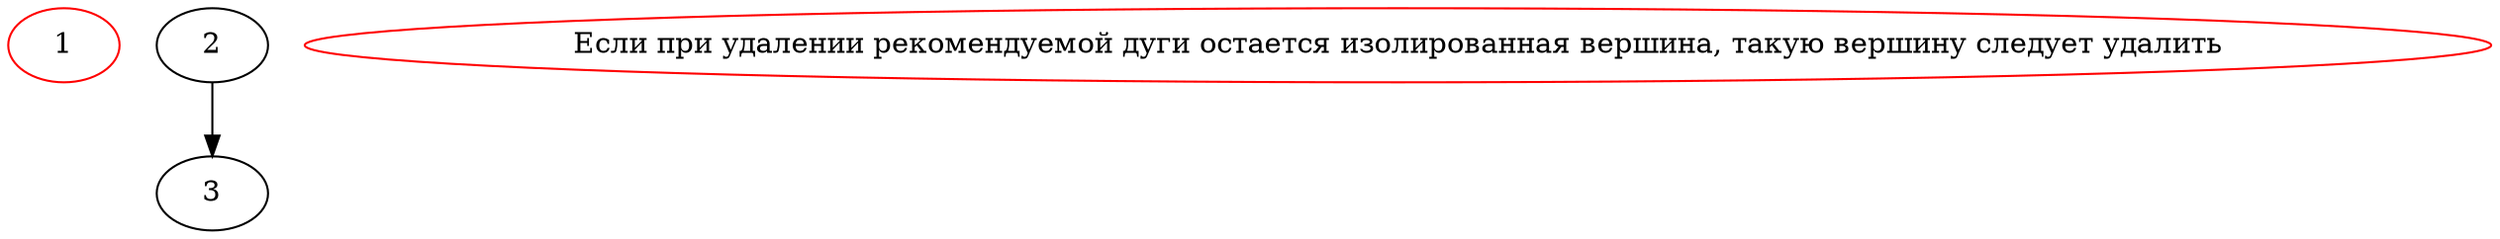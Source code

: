 digraph IsolatedAndEdge
{
    1 [color=red];
    2 -> 3;
    c[color = red label = "Если при удалении рекомендуемой дуги остается изолированная вершина, такую вершину следует удалить"];
}
